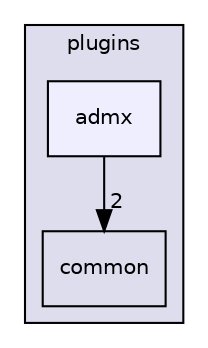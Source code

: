 digraph "src/plugins/admx" {
  compound=true
  node [ fontsize="10", fontname="Helvetica"];
  edge [ labelfontsize="10", labelfontname="Helvetica"];
  subgraph clusterdir_7020b8b7abcceffa3f9f7a2d24718f16 {
    graph [ bgcolor="#ddddee", pencolor="black", label="plugins" fontname="Helvetica", fontsize="10", URL="dir_7020b8b7abcceffa3f9f7a2d24718f16.html"]
  dir_612e79628a9ed6ddbdf6d23f21939a67 [shape=box label="common" URL="dir_612e79628a9ed6ddbdf6d23f21939a67.html"];
  dir_b9851d89cf1d998acd0bb41582d77201 [shape=box, label="admx", style="filled", fillcolor="#eeeeff", pencolor="black", URL="dir_b9851d89cf1d998acd0bb41582d77201.html"];
  }
  dir_b9851d89cf1d998acd0bb41582d77201->dir_612e79628a9ed6ddbdf6d23f21939a67 [headlabel="2", labeldistance=1.5 headhref="dir_000017_000010.html"];
}
